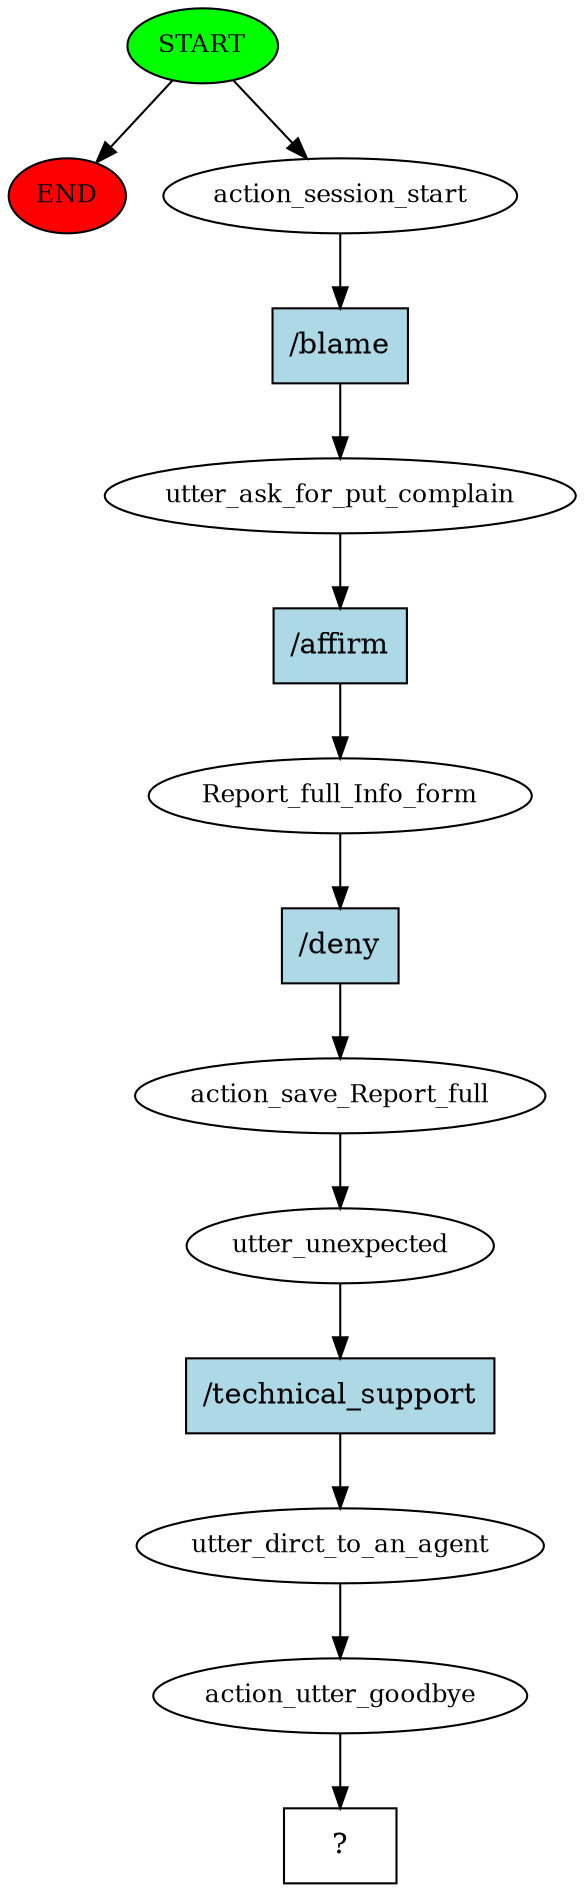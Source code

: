 digraph  {
0 [class="start active", fillcolor=green, fontsize=12, label=START, style=filled];
"-1" [class=end, fillcolor=red, fontsize=12, label=END, style=filled];
1 [class=active, fontsize=12, label=action_session_start];
2 [class=active, fontsize=12, label=utter_ask_for_put_complain];
3 [class=active, fontsize=12, label=Report_full_Info_form];
4 [class=active, fontsize=12, label=action_save_Report_full];
5 [class=active, fontsize=12, label=utter_unexpected];
6 [class=active, fontsize=12, label=utter_dirct_to_an_agent];
7 [class=active, fontsize=12, label=action_utter_goodbye];
8 [class="intent dashed active", label="  ?  ", shape=rect];
9 [class="intent active", fillcolor=lightblue, label="/blame", shape=rect, style=filled];
10 [class="intent active", fillcolor=lightblue, label="/affirm", shape=rect, style=filled];
11 [class="intent active", fillcolor=lightblue, label="/deny", shape=rect, style=filled];
12 [class="intent active", fillcolor=lightblue, label="/technical_support", shape=rect, style=filled];
0 -> "-1"  [class="", key=NONE, label=""];
0 -> 1  [class=active, key=NONE, label=""];
1 -> 9  [class=active, key=0];
2 -> 10  [class=active, key=0];
3 -> 11  [class=active, key=0];
4 -> 5  [class=active, key=NONE, label=""];
5 -> 12  [class=active, key=0];
6 -> 7  [class=active, key=NONE, label=""];
7 -> 8  [class=active, key=NONE, label=""];
9 -> 2  [class=active, key=0];
10 -> 3  [class=active, key=0];
11 -> 4  [class=active, key=0];
12 -> 6  [class=active, key=0];
}
